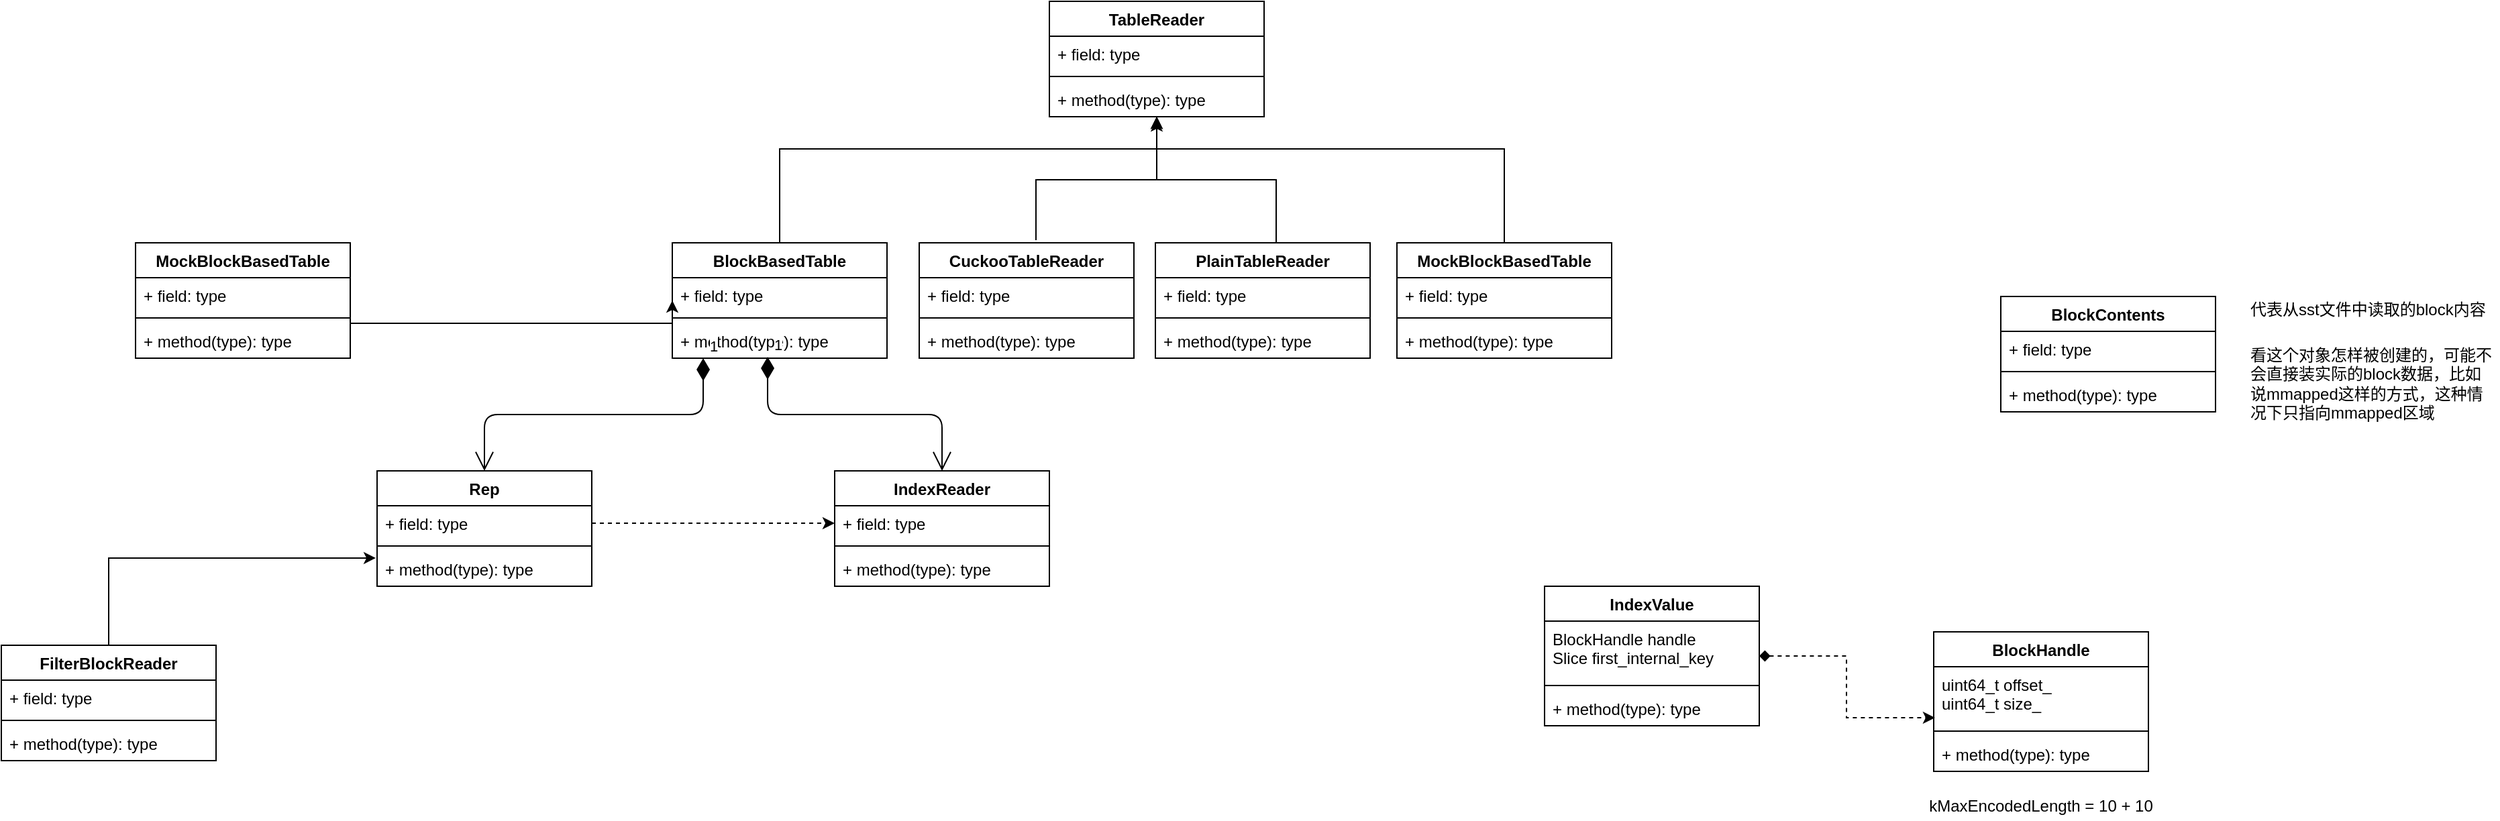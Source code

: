 <mxfile version="14.9.8" type="github" pages="2">
  <diagram id="voeTZfjvJ5FzmbPML85O" name="Page-1">
    <mxGraphModel dx="1962" dy="672" grid="1" gridSize="10" guides="1" tooltips="1" connect="1" arrows="1" fold="1" page="1" pageScale="1" pageWidth="827" pageHeight="1169" math="0" shadow="0">
      <root>
        <mxCell id="0" />
        <mxCell id="1" parent="0" />
        <mxCell id="BWDB418owUpndFC9m_rC-1" value="TableReader" style="swimlane;fontStyle=1;align=center;verticalAlign=top;childLayout=stackLayout;horizontal=1;startSize=26;horizontalStack=0;resizeParent=1;resizeParentMax=0;resizeLast=0;collapsible=1;marginBottom=0;" vertex="1" parent="1">
          <mxGeometry x="351" y="260" width="160" height="86" as="geometry" />
        </mxCell>
        <mxCell id="BWDB418owUpndFC9m_rC-2" value="+ field: type" style="text;strokeColor=none;fillColor=none;align=left;verticalAlign=top;spacingLeft=4;spacingRight=4;overflow=hidden;rotatable=0;points=[[0,0.5],[1,0.5]];portConstraint=eastwest;" vertex="1" parent="BWDB418owUpndFC9m_rC-1">
          <mxGeometry y="26" width="160" height="26" as="geometry" />
        </mxCell>
        <mxCell id="BWDB418owUpndFC9m_rC-3" value="" style="line;strokeWidth=1;fillColor=none;align=left;verticalAlign=middle;spacingTop=-1;spacingLeft=3;spacingRight=3;rotatable=0;labelPosition=right;points=[];portConstraint=eastwest;" vertex="1" parent="BWDB418owUpndFC9m_rC-1">
          <mxGeometry y="52" width="160" height="8" as="geometry" />
        </mxCell>
        <mxCell id="BWDB418owUpndFC9m_rC-4" value="+ method(type): type" style="text;strokeColor=none;fillColor=none;align=left;verticalAlign=top;spacingLeft=4;spacingRight=4;overflow=hidden;rotatable=0;points=[[0,0.5],[1,0.5]];portConstraint=eastwest;" vertex="1" parent="BWDB418owUpndFC9m_rC-1">
          <mxGeometry y="60" width="160" height="26" as="geometry" />
        </mxCell>
        <mxCell id="BWDB418owUpndFC9m_rC-30" style="edgeStyle=orthogonalEdgeStyle;rounded=0;orthogonalLoop=1;jettySize=auto;html=1;" edge="1" parent="1" source="BWDB418owUpndFC9m_rC-5" target="BWDB418owUpndFC9m_rC-4">
          <mxGeometry relative="1" as="geometry">
            <Array as="points">
              <mxPoint x="150" y="370" />
              <mxPoint x="431" y="370" />
            </Array>
          </mxGeometry>
        </mxCell>
        <mxCell id="BWDB418owUpndFC9m_rC-5" value="BlockBasedTable" style="swimlane;fontStyle=1;align=center;verticalAlign=top;childLayout=stackLayout;horizontal=1;startSize=26;horizontalStack=0;resizeParent=1;resizeParentMax=0;resizeLast=0;collapsible=1;marginBottom=0;" vertex="1" parent="1">
          <mxGeometry x="70" y="440" width="160" height="86" as="geometry" />
        </mxCell>
        <mxCell id="BWDB418owUpndFC9m_rC-6" value="+ field: type" style="text;strokeColor=none;fillColor=none;align=left;verticalAlign=top;spacingLeft=4;spacingRight=4;overflow=hidden;rotatable=0;points=[[0,0.5],[1,0.5]];portConstraint=eastwest;" vertex="1" parent="BWDB418owUpndFC9m_rC-5">
          <mxGeometry y="26" width="160" height="26" as="geometry" />
        </mxCell>
        <mxCell id="BWDB418owUpndFC9m_rC-7" value="" style="line;strokeWidth=1;fillColor=none;align=left;verticalAlign=middle;spacingTop=-1;spacingLeft=3;spacingRight=3;rotatable=0;labelPosition=right;points=[];portConstraint=eastwest;" vertex="1" parent="BWDB418owUpndFC9m_rC-5">
          <mxGeometry y="52" width="160" height="8" as="geometry" />
        </mxCell>
        <mxCell id="BWDB418owUpndFC9m_rC-8" value="+ method(type): type" style="text;strokeColor=none;fillColor=none;align=left;verticalAlign=top;spacingLeft=4;spacingRight=4;overflow=hidden;rotatable=0;points=[[0,0.5],[1,0.5]];portConstraint=eastwest;" vertex="1" parent="BWDB418owUpndFC9m_rC-5">
          <mxGeometry y="60" width="160" height="26" as="geometry" />
        </mxCell>
        <mxCell id="BWDB418owUpndFC9m_rC-34" style="edgeStyle=orthogonalEdgeStyle;rounded=0;orthogonalLoop=1;jettySize=auto;html=1;" edge="1" parent="1">
          <mxGeometry relative="1" as="geometry">
            <mxPoint x="431" y="348" as="targetPoint" />
            <mxPoint x="341" y="438" as="sourcePoint" />
            <Array as="points">
              <mxPoint x="341" y="393" />
              <mxPoint x="431" y="393" />
            </Array>
          </mxGeometry>
        </mxCell>
        <mxCell id="BWDB418owUpndFC9m_rC-9" value="CuckooTableReader" style="swimlane;fontStyle=1;align=center;verticalAlign=top;childLayout=stackLayout;horizontal=1;startSize=26;horizontalStack=0;resizeParent=1;resizeParentMax=0;resizeLast=0;collapsible=1;marginBottom=0;" vertex="1" parent="1">
          <mxGeometry x="254" y="440" width="160" height="86" as="geometry" />
        </mxCell>
        <mxCell id="BWDB418owUpndFC9m_rC-10" value="+ field: type" style="text;strokeColor=none;fillColor=none;align=left;verticalAlign=top;spacingLeft=4;spacingRight=4;overflow=hidden;rotatable=0;points=[[0,0.5],[1,0.5]];portConstraint=eastwest;" vertex="1" parent="BWDB418owUpndFC9m_rC-9">
          <mxGeometry y="26" width="160" height="26" as="geometry" />
        </mxCell>
        <mxCell id="BWDB418owUpndFC9m_rC-11" value="" style="line;strokeWidth=1;fillColor=none;align=left;verticalAlign=middle;spacingTop=-1;spacingLeft=3;spacingRight=3;rotatable=0;labelPosition=right;points=[];portConstraint=eastwest;" vertex="1" parent="BWDB418owUpndFC9m_rC-9">
          <mxGeometry y="52" width="160" height="8" as="geometry" />
        </mxCell>
        <mxCell id="BWDB418owUpndFC9m_rC-12" value="+ method(type): type" style="text;strokeColor=none;fillColor=none;align=left;verticalAlign=top;spacingLeft=4;spacingRight=4;overflow=hidden;rotatable=0;points=[[0,0.5],[1,0.5]];portConstraint=eastwest;" vertex="1" parent="BWDB418owUpndFC9m_rC-9">
          <mxGeometry y="60" width="160" height="26" as="geometry" />
        </mxCell>
        <mxCell id="BWDB418owUpndFC9m_rC-32" style="edgeStyle=orthogonalEdgeStyle;rounded=0;orthogonalLoop=1;jettySize=auto;html=1;" edge="1" parent="1" source="BWDB418owUpndFC9m_rC-13" target="BWDB418owUpndFC9m_rC-4">
          <mxGeometry relative="1" as="geometry">
            <Array as="points">
              <mxPoint x="520" y="393" />
              <mxPoint x="431" y="393" />
            </Array>
          </mxGeometry>
        </mxCell>
        <mxCell id="BWDB418owUpndFC9m_rC-13" value="PlainTableReader" style="swimlane;fontStyle=1;align=center;verticalAlign=top;childLayout=stackLayout;horizontal=1;startSize=26;horizontalStack=0;resizeParent=1;resizeParentMax=0;resizeLast=0;collapsible=1;marginBottom=0;" vertex="1" parent="1">
          <mxGeometry x="430" y="440" width="160" height="86" as="geometry" />
        </mxCell>
        <mxCell id="BWDB418owUpndFC9m_rC-14" value="+ field: type" style="text;strokeColor=none;fillColor=none;align=left;verticalAlign=top;spacingLeft=4;spacingRight=4;overflow=hidden;rotatable=0;points=[[0,0.5],[1,0.5]];portConstraint=eastwest;" vertex="1" parent="BWDB418owUpndFC9m_rC-13">
          <mxGeometry y="26" width="160" height="26" as="geometry" />
        </mxCell>
        <mxCell id="BWDB418owUpndFC9m_rC-15" value="" style="line;strokeWidth=1;fillColor=none;align=left;verticalAlign=middle;spacingTop=-1;spacingLeft=3;spacingRight=3;rotatable=0;labelPosition=right;points=[];portConstraint=eastwest;" vertex="1" parent="BWDB418owUpndFC9m_rC-13">
          <mxGeometry y="52" width="160" height="8" as="geometry" />
        </mxCell>
        <mxCell id="BWDB418owUpndFC9m_rC-16" value="+ method(type): type" style="text;strokeColor=none;fillColor=none;align=left;verticalAlign=top;spacingLeft=4;spacingRight=4;overflow=hidden;rotatable=0;points=[[0,0.5],[1,0.5]];portConstraint=eastwest;" vertex="1" parent="BWDB418owUpndFC9m_rC-13">
          <mxGeometry y="60" width="160" height="26" as="geometry" />
        </mxCell>
        <mxCell id="BWDB418owUpndFC9m_rC-33" style="edgeStyle=orthogonalEdgeStyle;rounded=0;orthogonalLoop=1;jettySize=auto;html=1;" edge="1" parent="1" source="BWDB418owUpndFC9m_rC-17" target="BWDB418owUpndFC9m_rC-4">
          <mxGeometry relative="1" as="geometry">
            <Array as="points">
              <mxPoint x="690" y="370" />
              <mxPoint x="431" y="370" />
            </Array>
          </mxGeometry>
        </mxCell>
        <mxCell id="BWDB418owUpndFC9m_rC-17" value="MockBlockBasedTable" style="swimlane;fontStyle=1;align=center;verticalAlign=top;childLayout=stackLayout;horizontal=1;startSize=26;horizontalStack=0;resizeParent=1;resizeParentMax=0;resizeLast=0;collapsible=1;marginBottom=0;" vertex="1" parent="1">
          <mxGeometry x="610" y="440" width="160" height="86" as="geometry" />
        </mxCell>
        <mxCell id="BWDB418owUpndFC9m_rC-18" value="+ field: type" style="text;strokeColor=none;fillColor=none;align=left;verticalAlign=top;spacingLeft=4;spacingRight=4;overflow=hidden;rotatable=0;points=[[0,0.5],[1,0.5]];portConstraint=eastwest;" vertex="1" parent="BWDB418owUpndFC9m_rC-17">
          <mxGeometry y="26" width="160" height="26" as="geometry" />
        </mxCell>
        <mxCell id="BWDB418owUpndFC9m_rC-19" value="" style="line;strokeWidth=1;fillColor=none;align=left;verticalAlign=middle;spacingTop=-1;spacingLeft=3;spacingRight=3;rotatable=0;labelPosition=right;points=[];portConstraint=eastwest;" vertex="1" parent="BWDB418owUpndFC9m_rC-17">
          <mxGeometry y="52" width="160" height="8" as="geometry" />
        </mxCell>
        <mxCell id="BWDB418owUpndFC9m_rC-20" value="+ method(type): type" style="text;strokeColor=none;fillColor=none;align=left;verticalAlign=top;spacingLeft=4;spacingRight=4;overflow=hidden;rotatable=0;points=[[0,0.5],[1,0.5]];portConstraint=eastwest;" vertex="1" parent="BWDB418owUpndFC9m_rC-17">
          <mxGeometry y="60" width="160" height="26" as="geometry" />
        </mxCell>
        <mxCell id="BWDB418owUpndFC9m_rC-29" value="" style="edgeStyle=orthogonalEdgeStyle;rounded=0;orthogonalLoop=1;jettySize=auto;html=1;" edge="1" parent="1" source="BWDB418owUpndFC9m_rC-25">
          <mxGeometry relative="1" as="geometry">
            <mxPoint x="70" y="483" as="targetPoint" />
            <Array as="points">
              <mxPoint x="70" y="500" />
            </Array>
          </mxGeometry>
        </mxCell>
        <mxCell id="BWDB418owUpndFC9m_rC-25" value="MockBlockBasedTable" style="swimlane;fontStyle=1;align=center;verticalAlign=top;childLayout=stackLayout;horizontal=1;startSize=26;horizontalStack=0;resizeParent=1;resizeParentMax=0;resizeLast=0;collapsible=1;marginBottom=0;" vertex="1" parent="1">
          <mxGeometry x="-330" y="440" width="160" height="86" as="geometry" />
        </mxCell>
        <mxCell id="BWDB418owUpndFC9m_rC-26" value="+ field: type" style="text;strokeColor=none;fillColor=none;align=left;verticalAlign=top;spacingLeft=4;spacingRight=4;overflow=hidden;rotatable=0;points=[[0,0.5],[1,0.5]];portConstraint=eastwest;" vertex="1" parent="BWDB418owUpndFC9m_rC-25">
          <mxGeometry y="26" width="160" height="26" as="geometry" />
        </mxCell>
        <mxCell id="BWDB418owUpndFC9m_rC-27" value="" style="line;strokeWidth=1;fillColor=none;align=left;verticalAlign=middle;spacingTop=-1;spacingLeft=3;spacingRight=3;rotatable=0;labelPosition=right;points=[];portConstraint=eastwest;" vertex="1" parent="BWDB418owUpndFC9m_rC-25">
          <mxGeometry y="52" width="160" height="8" as="geometry" />
        </mxCell>
        <mxCell id="BWDB418owUpndFC9m_rC-28" value="+ method(type): type" style="text;strokeColor=none;fillColor=none;align=left;verticalAlign=top;spacingLeft=4;spacingRight=4;overflow=hidden;rotatable=0;points=[[0,0.5],[1,0.5]];portConstraint=eastwest;" vertex="1" parent="BWDB418owUpndFC9m_rC-25">
          <mxGeometry y="60" width="160" height="26" as="geometry" />
        </mxCell>
        <mxCell id="BWDB418owUpndFC9m_rC-35" value="IndexReader" style="swimlane;fontStyle=1;align=center;verticalAlign=top;childLayout=stackLayout;horizontal=1;startSize=26;horizontalStack=0;resizeParent=1;resizeParentMax=0;resizeLast=0;collapsible=1;marginBottom=0;" vertex="1" parent="1">
          <mxGeometry x="191" y="610" width="160" height="86" as="geometry" />
        </mxCell>
        <mxCell id="BWDB418owUpndFC9m_rC-36" value="+ field: type" style="text;strokeColor=none;fillColor=none;align=left;verticalAlign=top;spacingLeft=4;spacingRight=4;overflow=hidden;rotatable=0;points=[[0,0.5],[1,0.5]];portConstraint=eastwest;" vertex="1" parent="BWDB418owUpndFC9m_rC-35">
          <mxGeometry y="26" width="160" height="26" as="geometry" />
        </mxCell>
        <mxCell id="BWDB418owUpndFC9m_rC-37" value="" style="line;strokeWidth=1;fillColor=none;align=left;verticalAlign=middle;spacingTop=-1;spacingLeft=3;spacingRight=3;rotatable=0;labelPosition=right;points=[];portConstraint=eastwest;" vertex="1" parent="BWDB418owUpndFC9m_rC-35">
          <mxGeometry y="52" width="160" height="8" as="geometry" />
        </mxCell>
        <mxCell id="BWDB418owUpndFC9m_rC-38" value="+ method(type): type" style="text;strokeColor=none;fillColor=none;align=left;verticalAlign=top;spacingLeft=4;spacingRight=4;overflow=hidden;rotatable=0;points=[[0,0.5],[1,0.5]];portConstraint=eastwest;" vertex="1" parent="BWDB418owUpndFC9m_rC-35">
          <mxGeometry y="60" width="160" height="26" as="geometry" />
        </mxCell>
        <mxCell id="BWDB418owUpndFC9m_rC-39" value="1" style="endArrow=open;html=1;endSize=12;startArrow=diamondThin;startSize=14;startFill=1;edgeStyle=orthogonalEdgeStyle;align=left;verticalAlign=bottom;exitX=0.444;exitY=0.962;exitDx=0;exitDy=0;exitPerimeter=0;" edge="1" parent="1" source="BWDB418owUpndFC9m_rC-8" target="BWDB418owUpndFC9m_rC-35">
          <mxGeometry x="-1" y="3" relative="1" as="geometry">
            <mxPoint x="-70" y="450" as="sourcePoint" />
            <mxPoint x="-230" y="450" as="targetPoint" />
          </mxGeometry>
        </mxCell>
        <mxCell id="BWDB418owUpndFC9m_rC-40" value="Rep" style="swimlane;fontStyle=1;align=center;verticalAlign=top;childLayout=stackLayout;horizontal=1;startSize=26;horizontalStack=0;resizeParent=1;resizeParentMax=0;resizeLast=0;collapsible=1;marginBottom=0;" vertex="1" parent="1">
          <mxGeometry x="-150" y="610" width="160" height="86" as="geometry" />
        </mxCell>
        <mxCell id="BWDB418owUpndFC9m_rC-41" value="+ field: type" style="text;strokeColor=none;fillColor=none;align=left;verticalAlign=top;spacingLeft=4;spacingRight=4;overflow=hidden;rotatable=0;points=[[0,0.5],[1,0.5]];portConstraint=eastwest;" vertex="1" parent="BWDB418owUpndFC9m_rC-40">
          <mxGeometry y="26" width="160" height="26" as="geometry" />
        </mxCell>
        <mxCell id="BWDB418owUpndFC9m_rC-42" value="" style="line;strokeWidth=1;fillColor=none;align=left;verticalAlign=middle;spacingTop=-1;spacingLeft=3;spacingRight=3;rotatable=0;labelPosition=right;points=[];portConstraint=eastwest;" vertex="1" parent="BWDB418owUpndFC9m_rC-40">
          <mxGeometry y="52" width="160" height="8" as="geometry" />
        </mxCell>
        <mxCell id="BWDB418owUpndFC9m_rC-43" value="+ method(type): type" style="text;strokeColor=none;fillColor=none;align=left;verticalAlign=top;spacingLeft=4;spacingRight=4;overflow=hidden;rotatable=0;points=[[0,0.5],[1,0.5]];portConstraint=eastwest;" vertex="1" parent="BWDB418owUpndFC9m_rC-40">
          <mxGeometry y="60" width="160" height="26" as="geometry" />
        </mxCell>
        <mxCell id="BWDB418owUpndFC9m_rC-45" value="1" style="endArrow=open;html=1;endSize=12;startArrow=diamondThin;startSize=14;startFill=1;edgeStyle=orthogonalEdgeStyle;align=left;verticalAlign=bottom;exitX=0.144;exitY=1;exitDx=0;exitDy=0;exitPerimeter=0;" edge="1" parent="1" source="BWDB418owUpndFC9m_rC-8" target="BWDB418owUpndFC9m_rC-40">
          <mxGeometry x="-1" y="3" relative="1" as="geometry">
            <mxPoint x="80" y="535" as="sourcePoint" />
            <mxPoint x="201" y="659" as="targetPoint" />
          </mxGeometry>
        </mxCell>
        <mxCell id="BWDB418owUpndFC9m_rC-50" style="edgeStyle=orthogonalEdgeStyle;rounded=0;orthogonalLoop=1;jettySize=auto;html=1;exitX=0.5;exitY=0;exitDx=0;exitDy=0;entryX=-0.006;entryY=0.192;entryDx=0;entryDy=0;entryPerimeter=0;" edge="1" parent="1" source="BWDB418owUpndFC9m_rC-46" target="BWDB418owUpndFC9m_rC-43">
          <mxGeometry relative="1" as="geometry" />
        </mxCell>
        <mxCell id="BWDB418owUpndFC9m_rC-46" value="FilterBlockReader" style="swimlane;fontStyle=1;align=center;verticalAlign=top;childLayout=stackLayout;horizontal=1;startSize=26;horizontalStack=0;resizeParent=1;resizeParentMax=0;resizeLast=0;collapsible=1;marginBottom=0;" vertex="1" parent="1">
          <mxGeometry x="-430" y="740" width="160" height="86" as="geometry" />
        </mxCell>
        <mxCell id="BWDB418owUpndFC9m_rC-47" value="+ field: type" style="text;strokeColor=none;fillColor=none;align=left;verticalAlign=top;spacingLeft=4;spacingRight=4;overflow=hidden;rotatable=0;points=[[0,0.5],[1,0.5]];portConstraint=eastwest;" vertex="1" parent="BWDB418owUpndFC9m_rC-46">
          <mxGeometry y="26" width="160" height="26" as="geometry" />
        </mxCell>
        <mxCell id="BWDB418owUpndFC9m_rC-48" value="" style="line;strokeWidth=1;fillColor=none;align=left;verticalAlign=middle;spacingTop=-1;spacingLeft=3;spacingRight=3;rotatable=0;labelPosition=right;points=[];portConstraint=eastwest;" vertex="1" parent="BWDB418owUpndFC9m_rC-46">
          <mxGeometry y="52" width="160" height="8" as="geometry" />
        </mxCell>
        <mxCell id="BWDB418owUpndFC9m_rC-49" value="+ method(type): type" style="text;strokeColor=none;fillColor=none;align=left;verticalAlign=top;spacingLeft=4;spacingRight=4;overflow=hidden;rotatable=0;points=[[0,0.5],[1,0.5]];portConstraint=eastwest;" vertex="1" parent="BWDB418owUpndFC9m_rC-46">
          <mxGeometry y="60" width="160" height="26" as="geometry" />
        </mxCell>
        <mxCell id="BWDB418owUpndFC9m_rC-51" style="edgeStyle=orthogonalEdgeStyle;rounded=0;orthogonalLoop=1;jettySize=auto;html=1;exitX=1;exitY=0.5;exitDx=0;exitDy=0;entryX=0;entryY=0.5;entryDx=0;entryDy=0;dashed=1;" edge="1" parent="1" source="BWDB418owUpndFC9m_rC-41" target="BWDB418owUpndFC9m_rC-36">
          <mxGeometry relative="1" as="geometry" />
        </mxCell>
        <mxCell id="BWDB418owUpndFC9m_rC-52" value="BlockContents" style="swimlane;fontStyle=1;align=center;verticalAlign=top;childLayout=stackLayout;horizontal=1;startSize=26;horizontalStack=0;resizeParent=1;resizeParentMax=0;resizeLast=0;collapsible=1;marginBottom=0;" vertex="1" parent="1">
          <mxGeometry x="1060" y="480" width="160" height="86" as="geometry" />
        </mxCell>
        <mxCell id="BWDB418owUpndFC9m_rC-53" value="+ field: type" style="text;strokeColor=none;fillColor=none;align=left;verticalAlign=top;spacingLeft=4;spacingRight=4;overflow=hidden;rotatable=0;points=[[0,0.5],[1,0.5]];portConstraint=eastwest;" vertex="1" parent="BWDB418owUpndFC9m_rC-52">
          <mxGeometry y="26" width="160" height="26" as="geometry" />
        </mxCell>
        <mxCell id="BWDB418owUpndFC9m_rC-54" value="" style="line;strokeWidth=1;fillColor=none;align=left;verticalAlign=middle;spacingTop=-1;spacingLeft=3;spacingRight=3;rotatable=0;labelPosition=right;points=[];portConstraint=eastwest;" vertex="1" parent="BWDB418owUpndFC9m_rC-52">
          <mxGeometry y="52" width="160" height="8" as="geometry" />
        </mxCell>
        <mxCell id="BWDB418owUpndFC9m_rC-55" value="+ method(type): type" style="text;strokeColor=none;fillColor=none;align=left;verticalAlign=top;spacingLeft=4;spacingRight=4;overflow=hidden;rotatable=0;points=[[0,0.5],[1,0.5]];portConstraint=eastwest;" vertex="1" parent="BWDB418owUpndFC9m_rC-52">
          <mxGeometry y="60" width="160" height="26" as="geometry" />
        </mxCell>
        <mxCell id="BWDB418owUpndFC9m_rC-56" value="&lt;h1&gt;&lt;span style=&quot;font-weight: normal&quot;&gt;&lt;font style=&quot;font-size: 12px&quot;&gt;代表从sst文件中读取的block内容&lt;/font&gt;&lt;/span&gt;&lt;/h1&gt;&lt;div&gt;看这个对象怎样被创建的，可能不会直接装实际的block数据，比如说mmapped这样的方式，这种情况下只指向mmapped区域&lt;/div&gt;" style="text;html=1;strokeColor=none;fillColor=none;spacing=5;spacingTop=-20;whiteSpace=wrap;overflow=hidden;rounded=0;" vertex="1" parent="1">
          <mxGeometry x="1241" y="466" width="190" height="120" as="geometry" />
        </mxCell>
        <mxCell id="BWDB418owUpndFC9m_rC-62" value="" style="group" vertex="1" connectable="0" parent="1">
          <mxGeometry x="990" y="730" width="200" height="140" as="geometry" />
        </mxCell>
        <mxCell id="BWDB418owUpndFC9m_rC-57" value="BlockHandle" style="swimlane;fontStyle=1;align=center;verticalAlign=top;childLayout=stackLayout;horizontal=1;startSize=26;horizontalStack=0;resizeParent=1;resizeParentMax=0;resizeLast=0;collapsible=1;marginBottom=0;" vertex="1" parent="BWDB418owUpndFC9m_rC-62">
          <mxGeometry x="20" width="160" height="104" as="geometry" />
        </mxCell>
        <mxCell id="BWDB418owUpndFC9m_rC-58" value="uint64_t offset_&#xa;uint64_t size_&#xa;" style="text;strokeColor=none;fillColor=none;align=left;verticalAlign=top;spacingLeft=4;spacingRight=4;overflow=hidden;rotatable=0;points=[[0,0.5],[1,0.5]];portConstraint=eastwest;" vertex="1" parent="BWDB418owUpndFC9m_rC-57">
          <mxGeometry y="26" width="160" height="44" as="geometry" />
        </mxCell>
        <mxCell id="BWDB418owUpndFC9m_rC-59" value="" style="line;strokeWidth=1;fillColor=none;align=left;verticalAlign=middle;spacingTop=-1;spacingLeft=3;spacingRight=3;rotatable=0;labelPosition=right;points=[];portConstraint=eastwest;" vertex="1" parent="BWDB418owUpndFC9m_rC-57">
          <mxGeometry y="70" width="160" height="8" as="geometry" />
        </mxCell>
        <mxCell id="BWDB418owUpndFC9m_rC-60" value="+ method(type): type" style="text;strokeColor=none;fillColor=none;align=left;verticalAlign=top;spacingLeft=4;spacingRight=4;overflow=hidden;rotatable=0;points=[[0,0.5],[1,0.5]];portConstraint=eastwest;" vertex="1" parent="BWDB418owUpndFC9m_rC-57">
          <mxGeometry y="78" width="160" height="26" as="geometry" />
        </mxCell>
        <mxCell id="BWDB418owUpndFC9m_rC-61" value="kMaxEncodedLength = 10 + 10" style="text;html=1;strokeColor=none;fillColor=none;align=center;verticalAlign=middle;whiteSpace=wrap;rounded=0;" vertex="1" parent="BWDB418owUpndFC9m_rC-62">
          <mxGeometry y="120" width="200" height="20" as="geometry" />
        </mxCell>
        <mxCell id="BWDB418owUpndFC9m_rC-67" style="edgeStyle=orthogonalEdgeStyle;rounded=0;orthogonalLoop=1;jettySize=auto;html=1;entryX=0.006;entryY=0.864;entryDx=0;entryDy=0;entryPerimeter=0;dashed=1;startArrow=diamond;startFill=1;" edge="1" parent="1" source="BWDB418owUpndFC9m_rC-63" target="BWDB418owUpndFC9m_rC-58">
          <mxGeometry relative="1" as="geometry" />
        </mxCell>
        <mxCell id="BWDB418owUpndFC9m_rC-63" value="IndexValue" style="swimlane;fontStyle=1;align=center;verticalAlign=top;childLayout=stackLayout;horizontal=1;startSize=26;horizontalStack=0;resizeParent=1;resizeParentMax=0;resizeLast=0;collapsible=1;marginBottom=0;" vertex="1" parent="1">
          <mxGeometry x="720" y="696" width="160" height="104" as="geometry" />
        </mxCell>
        <mxCell id="BWDB418owUpndFC9m_rC-64" value="BlockHandle handle&#xa;Slice first_internal_key" style="text;strokeColor=none;fillColor=none;align=left;verticalAlign=top;spacingLeft=4;spacingRight=4;overflow=hidden;rotatable=0;points=[[0,0.5],[1,0.5]];portConstraint=eastwest;" vertex="1" parent="BWDB418owUpndFC9m_rC-63">
          <mxGeometry y="26" width="160" height="44" as="geometry" />
        </mxCell>
        <mxCell id="BWDB418owUpndFC9m_rC-65" value="" style="line;strokeWidth=1;fillColor=none;align=left;verticalAlign=middle;spacingTop=-1;spacingLeft=3;spacingRight=3;rotatable=0;labelPosition=right;points=[];portConstraint=eastwest;" vertex="1" parent="BWDB418owUpndFC9m_rC-63">
          <mxGeometry y="70" width="160" height="8" as="geometry" />
        </mxCell>
        <mxCell id="BWDB418owUpndFC9m_rC-66" value="+ method(type): type" style="text;strokeColor=none;fillColor=none;align=left;verticalAlign=top;spacingLeft=4;spacingRight=4;overflow=hidden;rotatable=0;points=[[0,0.5],[1,0.5]];portConstraint=eastwest;" vertex="1" parent="BWDB418owUpndFC9m_rC-63">
          <mxGeometry y="78" width="160" height="26" as="geometry" />
        </mxCell>
      </root>
    </mxGraphModel>
  </diagram>
  <diagram id="RRFHcLdZqUDdgWnZH7_B" name="Page-2">
    <mxGraphModel dx="1135" dy="672" grid="1" gridSize="10" guides="1" tooltips="1" connect="1" arrows="1" fold="1" page="1" pageScale="1" pageWidth="827" pageHeight="1169" math="0" shadow="0">
      <root>
        <mxCell id="jiRLXmKCvnBnBLxUxHFP-0" />
        <mxCell id="jiRLXmKCvnBnBLxUxHFP-1" parent="jiRLXmKCvnBnBLxUxHFP-0" />
        <mxCell id="jiRLXmKCvnBnBLxUxHFP-2" value="" style="rounded=0;whiteSpace=wrap;html=1;fillColor=#f5f5f5;strokeColor=#666666;fontColor=#333333;" vertex="1" parent="jiRLXmKCvnBnBLxUxHFP-1">
          <mxGeometry x="170" y="270" width="490" height="50" as="geometry" />
        </mxCell>
        <mxCell id="jiRLXmKCvnBnBLxUxHFP-4" value="" style="endArrow=none;html=1;exitX=0.25;exitY=1;exitDx=0;exitDy=0;entryX=0.25;entryY=0;entryDx=0;entryDy=0;" edge="1" parent="jiRLXmKCvnBnBLxUxHFP-1" source="jiRLXmKCvnBnBLxUxHFP-2" target="jiRLXmKCvnBnBLxUxHFP-2">
          <mxGeometry width="50" height="50" relative="1" as="geometry">
            <mxPoint x="390" y="370" as="sourcePoint" />
            <mxPoint x="290" y="260" as="targetPoint" />
          </mxGeometry>
        </mxCell>
        <mxCell id="jiRLXmKCvnBnBLxUxHFP-6" value="" style="endArrow=none;html=1;entryX=0.5;entryY=0;entryDx=0;entryDy=0;exitX=0.5;exitY=1;exitDx=0;exitDy=0;" edge="1" parent="jiRLXmKCvnBnBLxUxHFP-1" source="jiRLXmKCvnBnBLxUxHFP-2" target="jiRLXmKCvnBnBLxUxHFP-2">
          <mxGeometry width="50" height="50" relative="1" as="geometry">
            <mxPoint x="400" y="420" as="sourcePoint" />
            <mxPoint x="450" y="370" as="targetPoint" />
          </mxGeometry>
        </mxCell>
        <mxCell id="jiRLXmKCvnBnBLxUxHFP-7" value="" style="endArrow=none;html=1;entryX=0.75;entryY=0;entryDx=0;entryDy=0;exitX=0.75;exitY=1;exitDx=0;exitDy=0;" edge="1" parent="jiRLXmKCvnBnBLxUxHFP-1" source="jiRLXmKCvnBnBLxUxHFP-2" target="jiRLXmKCvnBnBLxUxHFP-2">
          <mxGeometry width="50" height="50" relative="1" as="geometry">
            <mxPoint x="440" y="400" as="sourcePoint" />
            <mxPoint x="490" y="350" as="targetPoint" />
          </mxGeometry>
        </mxCell>
        <mxCell id="jiRLXmKCvnBnBLxUxHFP-8" value="legacy footer" style="text;html=1;strokeColor=none;fillColor=none;align=center;verticalAlign=middle;whiteSpace=wrap;rounded=0;" vertex="1" parent="jiRLXmKCvnBnBLxUxHFP-1">
          <mxGeometry x="40" y="285" width="90" height="20" as="geometry" />
        </mxCell>
        <mxCell id="jiRLXmKCvnBnBLxUxHFP-9" value="metaindex handle" style="text;html=1;strokeColor=none;fillColor=none;align=center;verticalAlign=middle;whiteSpace=wrap;rounded=0;" vertex="1" parent="jiRLXmKCvnBnBLxUxHFP-1">
          <mxGeometry x="210" y="285" width="40" height="20" as="geometry" />
        </mxCell>
        <mxCell id="jiRLXmKCvnBnBLxUxHFP-10" value="index handle" style="text;html=1;strokeColor=none;fillColor=none;align=center;verticalAlign=middle;whiteSpace=wrap;rounded=0;" vertex="1" parent="jiRLXmKCvnBnBLxUxHFP-1">
          <mxGeometry x="330" y="285" width="40" height="20" as="geometry" />
        </mxCell>
        <mxCell id="jiRLXmKCvnBnBLxUxHFP-11" value="padding" style="text;html=1;strokeColor=none;fillColor=none;align=center;verticalAlign=middle;whiteSpace=wrap;rounded=0;" vertex="1" parent="jiRLXmKCvnBnBLxUxHFP-1">
          <mxGeometry x="460" y="285" width="40" height="20" as="geometry" />
        </mxCell>
        <mxCell id="jiRLXmKCvnBnBLxUxHFP-12" value="table_magic_number" style="text;html=1;strokeColor=none;fillColor=none;align=center;verticalAlign=middle;whiteSpace=wrap;rounded=0;" vertex="1" parent="jiRLXmKCvnBnBLxUxHFP-1">
          <mxGeometry x="580" y="285" width="40" height="20" as="geometry" />
        </mxCell>
        <mxCell id="jiRLXmKCvnBnBLxUxHFP-13" value="" style="shape=curlyBracket;whiteSpace=wrap;html=1;rounded=1;flipH=1;rotation=90;size=0.5;" vertex="1" parent="jiRLXmKCvnBnBLxUxHFP-1">
          <mxGeometry x="282.5" y="222.5" width="20" height="245" as="geometry" />
        </mxCell>
        <mxCell id="jiRLXmKCvnBnBLxUxHFP-14" value="" style="shape=curlyBracket;whiteSpace=wrap;html=1;rounded=1;flipH=1;rotation=90;size=0.5;" vertex="1" parent="jiRLXmKCvnBnBLxUxHFP-1">
          <mxGeometry x="342.5" y="222.5" width="20" height="370" as="geometry" />
        </mxCell>
        <mxCell id="jiRLXmKCvnBnBLxUxHFP-15" value="2*(8+8)" style="text;html=1;strokeColor=none;fillColor=none;align=center;verticalAlign=middle;whiteSpace=wrap;rounded=0;" vertex="1" parent="jiRLXmKCvnBnBLxUxHFP-1">
          <mxGeometry x="250" y="350" width="80" height="20" as="geometry" />
        </mxCell>
        <mxCell id="jiRLXmKCvnBnBLxUxHFP-16" value="40B" style="text;html=1;strokeColor=none;fillColor=none;align=center;verticalAlign=middle;whiteSpace=wrap;rounded=0;" vertex="1" parent="jiRLXmKCvnBnBLxUxHFP-1">
          <mxGeometry x="332.5" y="420" width="40" height="20" as="geometry" />
        </mxCell>
        <mxCell id="jiRLXmKCvnBnBLxUxHFP-17" value="" style="shape=curlyBracket;whiteSpace=wrap;html=1;rounded=1;flipH=1;rotation=-90;" vertex="1" parent="jiRLXmKCvnBnBLxUxHFP-1">
          <mxGeometry x="590" y="185" width="20" height="120" as="geometry" />
        </mxCell>
        <mxCell id="jiRLXmKCvnBnBLxUxHFP-18" value="8B" style="text;html=1;strokeColor=none;fillColor=none;align=center;verticalAlign=middle;whiteSpace=wrap;rounded=0;" vertex="1" parent="jiRLXmKCvnBnBLxUxHFP-1">
          <mxGeometry x="580" y="220" width="40" height="20" as="geometry" />
        </mxCell>
        <mxCell id="jiRLXmKCvnBnBLxUxHFP-19" value="" style="rounded=0;whiteSpace=wrap;html=1;gradientColor=none;" vertex="1" parent="jiRLXmKCvnBnBLxUxHFP-1">
          <mxGeometry x="150" y="640" width="810" height="60" as="geometry" />
        </mxCell>
        <mxCell id="jiRLXmKCvnBnBLxUxHFP-20" value="" style="endArrow=none;html=1;entryX=0.117;entryY=0;entryDx=0;entryDy=0;entryPerimeter=0;" edge="1" parent="jiRLXmKCvnBnBLxUxHFP-1">
          <mxGeometry width="50" height="50" relative="1" as="geometry">
            <mxPoint x="221" y="700" as="sourcePoint" />
            <mxPoint x="220.908" y="640" as="targetPoint" />
          </mxGeometry>
        </mxCell>
        <mxCell id="jiRLXmKCvnBnBLxUxHFP-21" value="new footer format" style="text;html=1;strokeColor=none;fillColor=none;align=center;verticalAlign=middle;whiteSpace=wrap;rounded=0;" vertex="1" parent="jiRLXmKCvnBnBLxUxHFP-1">
          <mxGeometry x="10" y="660" width="120" height="20" as="geometry" />
        </mxCell>
        <mxCell id="jiRLXmKCvnBnBLxUxHFP-22" value="" style="endArrow=none;html=1;" edge="1" parent="jiRLXmKCvnBnBLxUxHFP-1" target="jiRLXmKCvnBnBLxUxHFP-19">
          <mxGeometry width="50" height="50" relative="1" as="geometry">
            <mxPoint x="363" y="700" as="sourcePoint" />
            <mxPoint x="363" y="637" as="targetPoint" />
            <Array as="points">
              <mxPoint x="363" y="640" />
            </Array>
          </mxGeometry>
        </mxCell>
        <mxCell id="jiRLXmKCvnBnBLxUxHFP-23" value="" style="endArrow=none;html=1;" edge="1" parent="jiRLXmKCvnBnBLxUxHFP-1">
          <mxGeometry width="50" height="50" relative="1" as="geometry">
            <mxPoint x="510" y="700" as="sourcePoint" />
            <mxPoint x="510" y="640" as="targetPoint" />
            <Array as="points">
              <mxPoint x="510" y="640" />
            </Array>
          </mxGeometry>
        </mxCell>
        <mxCell id="jiRLXmKCvnBnBLxUxHFP-24" value="" style="endArrow=none;html=1;" edge="1" parent="jiRLXmKCvnBnBLxUxHFP-1">
          <mxGeometry width="50" height="50" relative="1" as="geometry">
            <mxPoint x="630" y="700" as="sourcePoint" />
            <mxPoint x="630" y="640" as="targetPoint" />
            <Array as="points">
              <mxPoint x="630" y="640" />
            </Array>
          </mxGeometry>
        </mxCell>
        <mxCell id="jiRLXmKCvnBnBLxUxHFP-25" value="" style="endArrow=none;html=1;" edge="1" parent="jiRLXmKCvnBnBLxUxHFP-1">
          <mxGeometry width="50" height="50" relative="1" as="geometry">
            <mxPoint x="790" y="700" as="sourcePoint" />
            <mxPoint x="790" y="640" as="targetPoint" />
            <Array as="points">
              <mxPoint x="790" y="640" />
            </Array>
          </mxGeometry>
        </mxCell>
        <mxCell id="jiRLXmKCvnBnBLxUxHFP-26" value="checksum&lt;br&gt;type" style="text;html=1;strokeColor=none;fillColor=none;align=center;verticalAlign=middle;whiteSpace=wrap;rounded=0;" vertex="1" parent="jiRLXmKCvnBnBLxUxHFP-1">
          <mxGeometry x="170" y="660" width="40" height="20" as="geometry" />
        </mxCell>
        <mxCell id="jiRLXmKCvnBnBLxUxHFP-40" value="metaindex&lt;br&gt;handle" style="text;html=1;strokeColor=none;fillColor=none;align=center;verticalAlign=middle;whiteSpace=wrap;rounded=0;" vertex="1" parent="jiRLXmKCvnBnBLxUxHFP-1">
          <mxGeometry x="270" y="660" width="40" height="20" as="geometry" />
        </mxCell>
        <mxCell id="jiRLXmKCvnBnBLxUxHFP-41" value="index handle" style="text;html=1;strokeColor=none;fillColor=none;align=center;verticalAlign=middle;whiteSpace=wrap;rounded=0;" vertex="1" parent="jiRLXmKCvnBnBLxUxHFP-1">
          <mxGeometry x="414" y="660" width="40" height="20" as="geometry" />
        </mxCell>
        <mxCell id="jiRLXmKCvnBnBLxUxHFP-42" value="padding" style="text;html=1;strokeColor=none;fillColor=none;align=center;verticalAlign=middle;whiteSpace=wrap;rounded=0;" vertex="1" parent="jiRLXmKCvnBnBLxUxHFP-1">
          <mxGeometry x="540" y="660" width="40" height="20" as="geometry" />
        </mxCell>
        <mxCell id="jiRLXmKCvnBnBLxUxHFP-43" value="footer version" style="text;html=1;strokeColor=none;fillColor=none;align=center;verticalAlign=middle;whiteSpace=wrap;rounded=0;" vertex="1" parent="jiRLXmKCvnBnBLxUxHFP-1">
          <mxGeometry x="680" y="660" width="40" height="20" as="geometry" />
        </mxCell>
        <mxCell id="jiRLXmKCvnBnBLxUxHFP-44" value="table_magic_number" style="text;html=1;strokeColor=none;fillColor=none;align=center;verticalAlign=middle;whiteSpace=wrap;rounded=0;" vertex="1" parent="jiRLXmKCvnBnBLxUxHFP-1">
          <mxGeometry x="850" y="660" width="40" height="20" as="geometry" />
        </mxCell>
        <mxCell id="jiRLXmKCvnBnBLxUxHFP-45" value="" style="shape=curlyBracket;whiteSpace=wrap;html=1;rounded=1;flipH=1;gradientColor=none;rotation=90;" vertex="1" parent="jiRLXmKCvnBnBLxUxHFP-1">
          <mxGeometry x="415" y="515" width="20" height="410" as="geometry" />
        </mxCell>
        <mxCell id="jiRLXmKCvnBnBLxUxHFP-46" value="40B" style="text;html=1;strokeColor=none;fillColor=none;align=center;verticalAlign=middle;whiteSpace=wrap;rounded=0;" vertex="1" parent="jiRLXmKCvnBnBLxUxHFP-1">
          <mxGeometry x="405" y="730" width="40" height="20" as="geometry" />
        </mxCell>
        <mxCell id="jiRLXmKCvnBnBLxUxHFP-47" value="" style="shape=curlyBracket;whiteSpace=wrap;html=1;rounded=1;flipH=1;gradientColor=none;rotation=-90;" vertex="1" parent="jiRLXmKCvnBnBLxUxHFP-1">
          <mxGeometry x="175" y="590" width="20" height="65" as="geometry" />
        </mxCell>
        <mxCell id="jiRLXmKCvnBnBLxUxHFP-48" value="1B" style="text;html=1;strokeColor=none;fillColor=none;align=center;verticalAlign=middle;whiteSpace=wrap;rounded=0;" vertex="1" parent="jiRLXmKCvnBnBLxUxHFP-1">
          <mxGeometry x="165" y="590" width="40" height="20" as="geometry" />
        </mxCell>
        <mxCell id="jiRLXmKCvnBnBLxUxHFP-49" value="" style="shape=curlyBracket;whiteSpace=wrap;html=1;rounded=1;flipH=1;gradientColor=none;rotation=-90;" vertex="1" parent="jiRLXmKCvnBnBLxUxHFP-1">
          <mxGeometry x="698.75" y="543.75" width="20" height="157.5" as="geometry" />
        </mxCell>
        <mxCell id="jiRLXmKCvnBnBLxUxHFP-50" value="4B" style="text;html=1;strokeColor=none;fillColor=none;align=center;verticalAlign=middle;whiteSpace=wrap;rounded=0;" vertex="1" parent="jiRLXmKCvnBnBLxUxHFP-1">
          <mxGeometry x="688.75" y="590" width="40" height="20" as="geometry" />
        </mxCell>
        <mxCell id="jiRLXmKCvnBnBLxUxHFP-51" value="" style="shape=curlyBracket;whiteSpace=wrap;html=1;rounded=1;flipH=1;gradientColor=none;rotation=90;" vertex="1" parent="jiRLXmKCvnBnBLxUxHFP-1">
          <mxGeometry x="865" y="635" width="20" height="170" as="geometry" />
        </mxCell>
        <mxCell id="jiRLXmKCvnBnBLxUxHFP-52" value="8B" style="text;html=1;strokeColor=none;fillColor=none;align=center;verticalAlign=middle;whiteSpace=wrap;rounded=0;" vertex="1" parent="jiRLXmKCvnBnBLxUxHFP-1">
          <mxGeometry x="855" y="730" width="40" height="20" as="geometry" />
        </mxCell>
      </root>
    </mxGraphModel>
  </diagram>
</mxfile>
